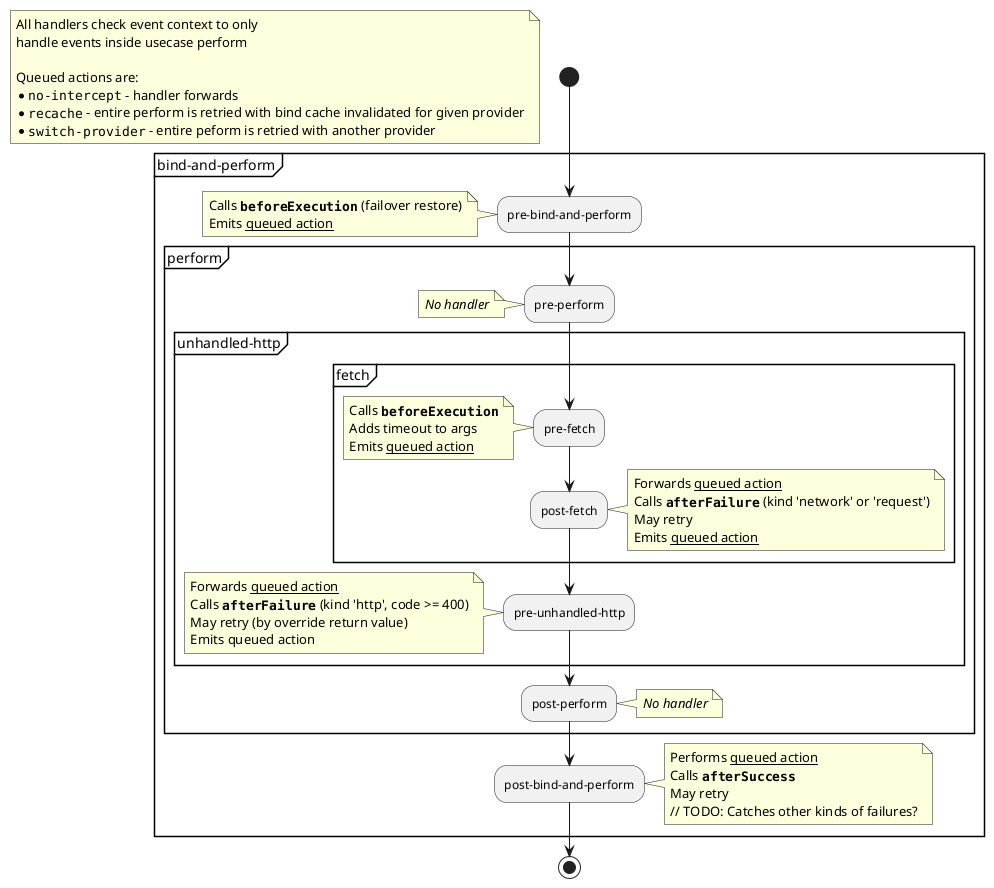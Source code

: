 @startuml

start

floating note
	All handlers check event context to only
	handle events inside usecase perform

	Queued actions are:
	* ""no-intercept"" - handler forwards
	* ""recache"" - entire perform is retried with bind cache invalidated for given provider
	* ""switch-provider"" - entire peform is retried with another provider
end note

partition bind-and-perform {
	:pre-bind-and-perform;
	note left
		Calls **""beforeExecution""** (failover restore)
		Emits __queued action__
	end note

	partition perform {
		:pre-perform;
		note left
			//No handler//
		end note

		partition unhandled-http {
			partition fetch {
				:pre-fetch;
				note left
					Calls **""beforeExecution""**
					Adds timeout to args
					Emits __queued action__
				end note

				:post-fetch;
				note right
					Forwards __queued action__
					Calls **""afterFailure""** (kind 'network' or 'request')
					May retry
					Emits __queued action__
				end note
			}
			:pre-unhandled-http;
			note left
				Forwards __queued action__
				Calls **""afterFailure""** (kind 'http', code >= 400)
				May retry (by override return value)
				Emits queued action
			end note
		}

		:post-perform;
		note right
			//No handler//
		end note
	}

	:post-bind-and-perform;
	note right
		Performs __queued action__
		Calls **""afterSuccess""**
		May retry
		// TODO: Catches other kinds of failures?
	end note
}

stop

@enduml